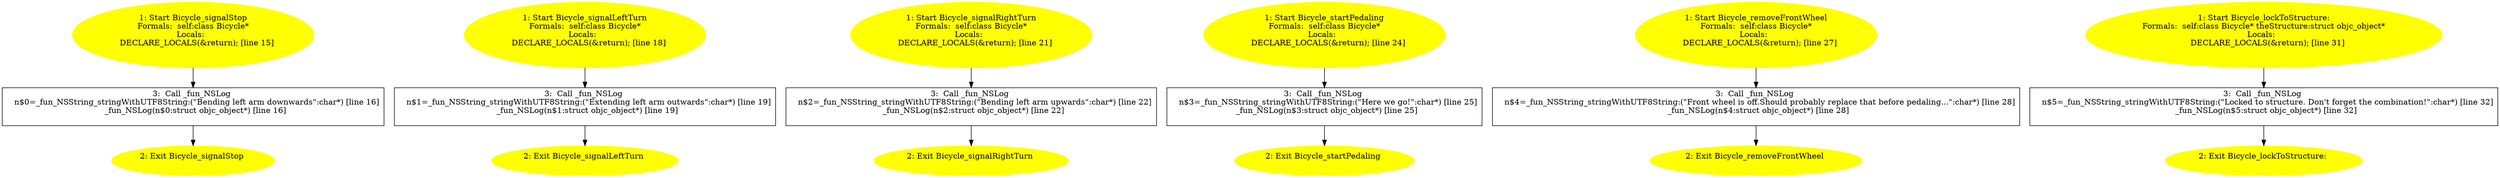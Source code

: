/* @generated */
digraph iCFG {
"Bicycle_signalStopinstance.2dbd1da362e1633b6586103ba35f9890_1" [label="1: Start Bicycle_signalStop\nFormals:  self:class Bicycle*\nLocals:  \n   DECLARE_LOCALS(&return); [line 15]\n " color=yellow style=filled]
	

	 "Bicycle_signalStopinstance.2dbd1da362e1633b6586103ba35f9890_1" -> "Bicycle_signalStopinstance.2dbd1da362e1633b6586103ba35f9890_3" ;
"Bicycle_signalStopinstance.2dbd1da362e1633b6586103ba35f9890_2" [label="2: Exit Bicycle_signalStop \n  " color=yellow style=filled]
	

"Bicycle_signalStopinstance.2dbd1da362e1633b6586103ba35f9890_3" [label="3:  Call _fun_NSLog \n   n$0=_fun_NSString_stringWithUTF8String:(\"Bending left arm downwards\":char*) [line 16]\n  _fun_NSLog(n$0:struct objc_object*) [line 16]\n " shape="box"]
	

	 "Bicycle_signalStopinstance.2dbd1da362e1633b6586103ba35f9890_3" -> "Bicycle_signalStopinstance.2dbd1da362e1633b6586103ba35f9890_2" ;
"Bicycle_signalLeftTurninstance.e9242ba98c9d9f2d087b3aa831acdeab_1" [label="1: Start Bicycle_signalLeftTurn\nFormals:  self:class Bicycle*\nLocals:  \n   DECLARE_LOCALS(&return); [line 18]\n " color=yellow style=filled]
	

	 "Bicycle_signalLeftTurninstance.e9242ba98c9d9f2d087b3aa831acdeab_1" -> "Bicycle_signalLeftTurninstance.e9242ba98c9d9f2d087b3aa831acdeab_3" ;
"Bicycle_signalLeftTurninstance.e9242ba98c9d9f2d087b3aa831acdeab_2" [label="2: Exit Bicycle_signalLeftTurn \n  " color=yellow style=filled]
	

"Bicycle_signalLeftTurninstance.e9242ba98c9d9f2d087b3aa831acdeab_3" [label="3:  Call _fun_NSLog \n   n$1=_fun_NSString_stringWithUTF8String:(\"Extending left arm outwards\":char*) [line 19]\n  _fun_NSLog(n$1:struct objc_object*) [line 19]\n " shape="box"]
	

	 "Bicycle_signalLeftTurninstance.e9242ba98c9d9f2d087b3aa831acdeab_3" -> "Bicycle_signalLeftTurninstance.e9242ba98c9d9f2d087b3aa831acdeab_2" ;
"Bicycle_signalRightTurninstance.a0c77afb45c786f76cf4fb382a69a7e9_1" [label="1: Start Bicycle_signalRightTurn\nFormals:  self:class Bicycle*\nLocals:  \n   DECLARE_LOCALS(&return); [line 21]\n " color=yellow style=filled]
	

	 "Bicycle_signalRightTurninstance.a0c77afb45c786f76cf4fb382a69a7e9_1" -> "Bicycle_signalRightTurninstance.a0c77afb45c786f76cf4fb382a69a7e9_3" ;
"Bicycle_signalRightTurninstance.a0c77afb45c786f76cf4fb382a69a7e9_2" [label="2: Exit Bicycle_signalRightTurn \n  " color=yellow style=filled]
	

"Bicycle_signalRightTurninstance.a0c77afb45c786f76cf4fb382a69a7e9_3" [label="3:  Call _fun_NSLog \n   n$2=_fun_NSString_stringWithUTF8String:(\"Bending left arm upwards\":char*) [line 22]\n  _fun_NSLog(n$2:struct objc_object*) [line 22]\n " shape="box"]
	

	 "Bicycle_signalRightTurninstance.a0c77afb45c786f76cf4fb382a69a7e9_3" -> "Bicycle_signalRightTurninstance.a0c77afb45c786f76cf4fb382a69a7e9_2" ;
"Bicycle_startPedalinginstance.9cb8f466c6fdf50230f6e4c8f38872a2_1" [label="1: Start Bicycle_startPedaling\nFormals:  self:class Bicycle*\nLocals:  \n   DECLARE_LOCALS(&return); [line 24]\n " color=yellow style=filled]
	

	 "Bicycle_startPedalinginstance.9cb8f466c6fdf50230f6e4c8f38872a2_1" -> "Bicycle_startPedalinginstance.9cb8f466c6fdf50230f6e4c8f38872a2_3" ;
"Bicycle_startPedalinginstance.9cb8f466c6fdf50230f6e4c8f38872a2_2" [label="2: Exit Bicycle_startPedaling \n  " color=yellow style=filled]
	

"Bicycle_startPedalinginstance.9cb8f466c6fdf50230f6e4c8f38872a2_3" [label="3:  Call _fun_NSLog \n   n$3=_fun_NSString_stringWithUTF8String:(\"Here we go!\":char*) [line 25]\n  _fun_NSLog(n$3:struct objc_object*) [line 25]\n " shape="box"]
	

	 "Bicycle_startPedalinginstance.9cb8f466c6fdf50230f6e4c8f38872a2_3" -> "Bicycle_startPedalinginstance.9cb8f466c6fdf50230f6e4c8f38872a2_2" ;
"Bicycle_removeFrontWheelinstance.db60e526f150216e5300ced228fc38bb_1" [label="1: Start Bicycle_removeFrontWheel\nFormals:  self:class Bicycle*\nLocals:  \n   DECLARE_LOCALS(&return); [line 27]\n " color=yellow style=filled]
	

	 "Bicycle_removeFrontWheelinstance.db60e526f150216e5300ced228fc38bb_1" -> "Bicycle_removeFrontWheelinstance.db60e526f150216e5300ced228fc38bb_3" ;
"Bicycle_removeFrontWheelinstance.db60e526f150216e5300ced228fc38bb_2" [label="2: Exit Bicycle_removeFrontWheel \n  " color=yellow style=filled]
	

"Bicycle_removeFrontWheelinstance.db60e526f150216e5300ced228fc38bb_3" [label="3:  Call _fun_NSLog \n   n$4=_fun_NSString_stringWithUTF8String:(\"Front wheel is off.Should probably replace that before pedaling...\":char*) [line 28]\n  _fun_NSLog(n$4:struct objc_object*) [line 28]\n " shape="box"]
	

	 "Bicycle_removeFrontWheelinstance.db60e526f150216e5300ced228fc38bb_3" -> "Bicycle_removeFrontWheelinstance.db60e526f150216e5300ced228fc38bb_2" ;
"Bicycle_lockToStructure:instance.ed953c0ed544d41443985afc91ea2e12_1" [label="1: Start Bicycle_lockToStructure:\nFormals:  self:class Bicycle* theStructure:struct objc_object*\nLocals:  \n   DECLARE_LOCALS(&return); [line 31]\n " color=yellow style=filled]
	

	 "Bicycle_lockToStructure:instance.ed953c0ed544d41443985afc91ea2e12_1" -> "Bicycle_lockToStructure:instance.ed953c0ed544d41443985afc91ea2e12_3" ;
"Bicycle_lockToStructure:instance.ed953c0ed544d41443985afc91ea2e12_2" [label="2: Exit Bicycle_lockToStructure: \n  " color=yellow style=filled]
	

"Bicycle_lockToStructure:instance.ed953c0ed544d41443985afc91ea2e12_3" [label="3:  Call _fun_NSLog \n   n$5=_fun_NSString_stringWithUTF8String:(\"Locked to structure. Don't forget the combination!\":char*) [line 32]\n  _fun_NSLog(n$5:struct objc_object*) [line 32]\n " shape="box"]
	

	 "Bicycle_lockToStructure:instance.ed953c0ed544d41443985afc91ea2e12_3" -> "Bicycle_lockToStructure:instance.ed953c0ed544d41443985afc91ea2e12_2" ;
}
